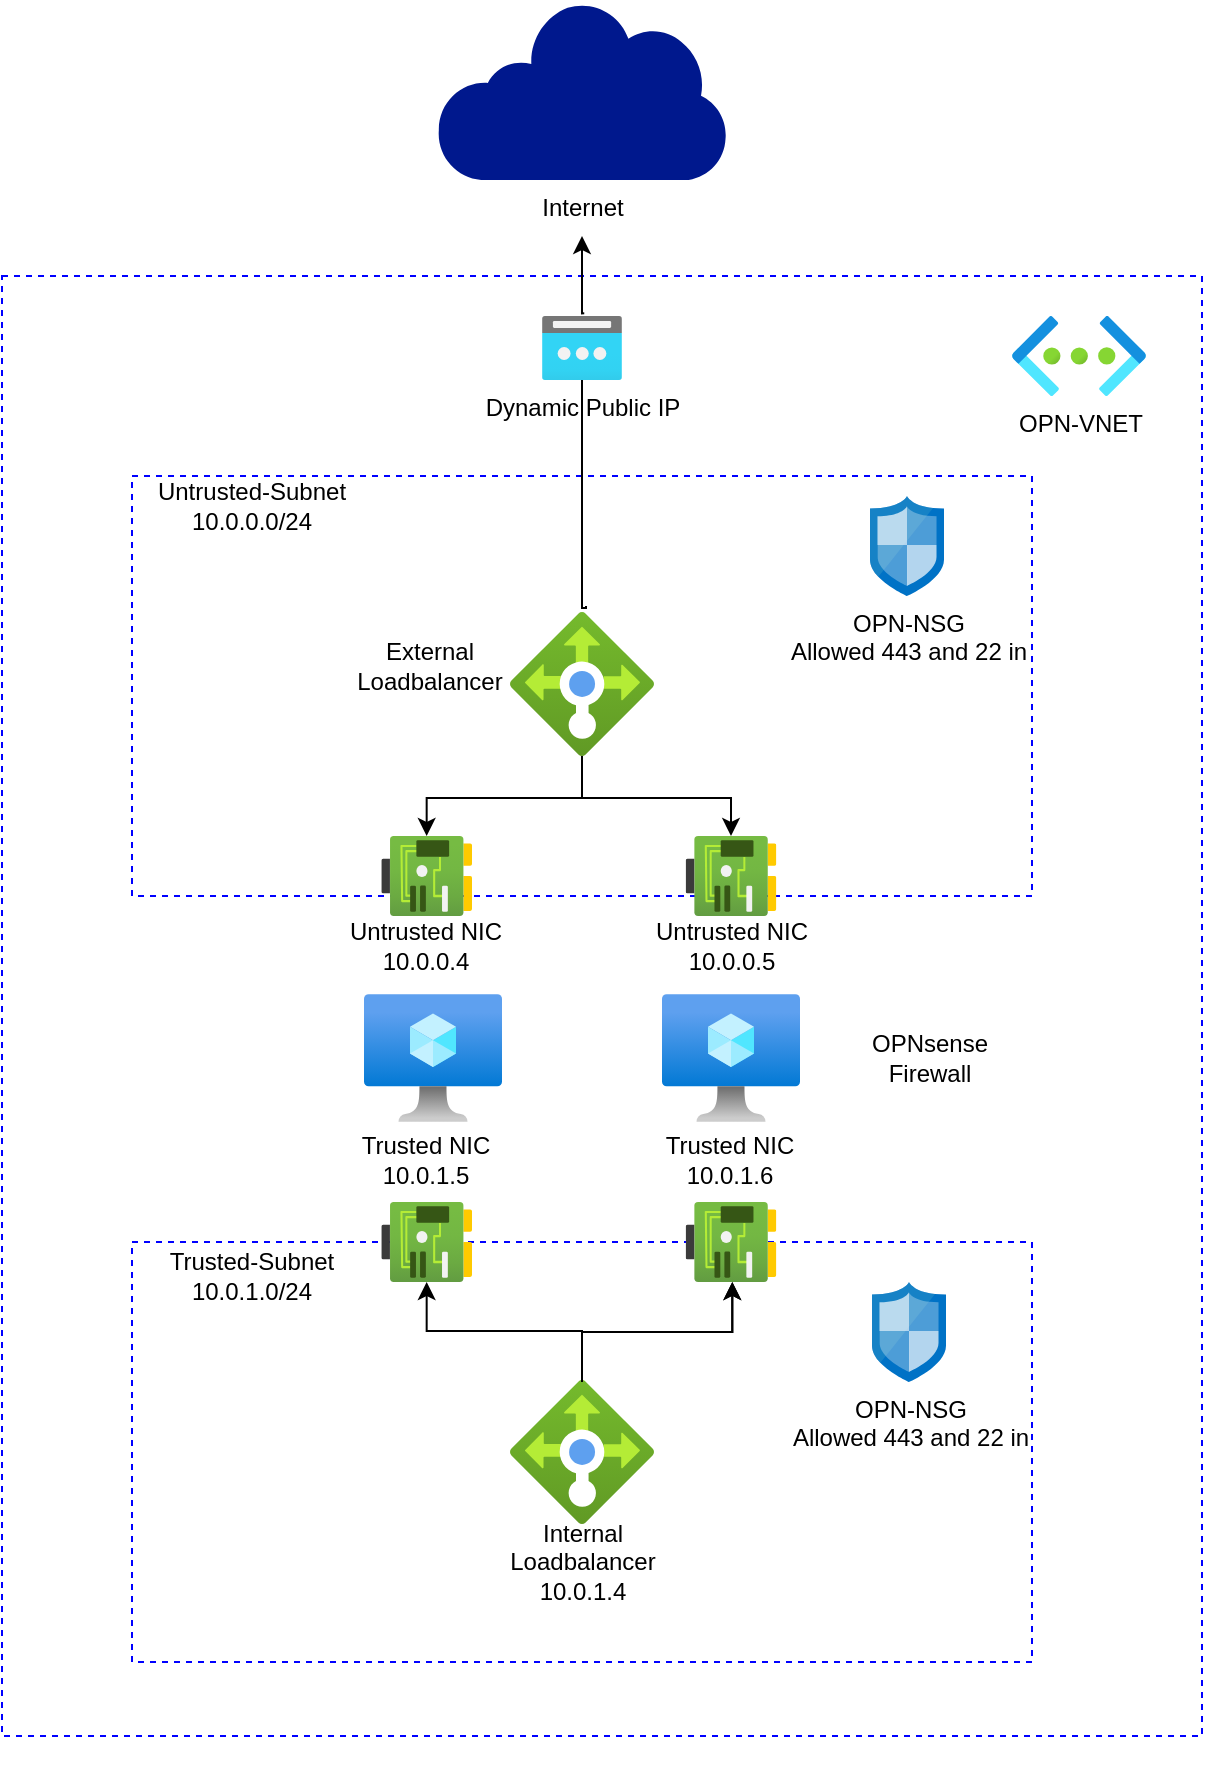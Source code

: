 <mxfile version="15.4.0" type="device"><diagram id="aLufnDo3XNvZ-Qc6oPrO" name="Page-1"><mxGraphModel dx="1206" dy="1165" grid="1" gridSize="10" guides="1" tooltips="1" connect="1" arrows="1" fold="1" page="1" pageScale="1" pageWidth="850" pageHeight="1100" math="0" shadow="0"><root><mxCell id="0"/><mxCell id="1" parent="0"/><mxCell id="vzLnNO1BL3PmfZYyVq6i-6" value="" style="rounded=0;whiteSpace=wrap;html=1;dashed=1;strokeColor=#0000FF;" parent="1" vertex="1"><mxGeometry x="145" y="230" width="600" height="730" as="geometry"/></mxCell><mxCell id="vzLnNO1BL3PmfZYyVq6i-4" value="asdf" style="rounded=0;whiteSpace=wrap;html=1;strokeColor=#0000FF;dashed=1;" parent="1" vertex="1"><mxGeometry x="210" y="330" width="450" height="210" as="geometry"/></mxCell><mxCell id="vzLnNO1BL3PmfZYyVq6i-5" value="" style="rounded=0;whiteSpace=wrap;html=1;strokeColor=#0000FF;dashed=1;" parent="1" vertex="1"><mxGeometry x="210" y="713" width="450" height="210" as="geometry"/></mxCell><mxCell id="vzLnNO1BL3PmfZYyVq6i-7" value="OPN-VNET" style="aspect=fixed;html=1;points=[];align=center;image;fontSize=12;image=img/lib/azure2/networking/Virtual_Networks.svg;dashed=1;strokeColor=#0000FF;" parent="1" vertex="1"><mxGeometry x="650" y="250" width="67" height="40" as="geometry"/></mxCell><mxCell id="vzLnNO1BL3PmfZYyVq6i-8" value="" style="aspect=fixed;html=1;points=[];align=center;image;fontSize=12;image=img/lib/azure2/networking/Load_Balancers.svg;dashed=1;strokeColor=#0000FF;" parent="1" vertex="1"><mxGeometry x="399" y="398" width="72" height="72" as="geometry"/></mxCell><mxCell id="vzLnNO1BL3PmfZYyVq6i-9" value="" style="aspect=fixed;html=1;points=[];align=center;image;fontSize=12;image=img/lib/azure2/networking/Load_Balancers.svg;dashed=1;strokeColor=#0000FF;" parent="1" vertex="1"><mxGeometry x="399" y="782" width="72" height="72" as="geometry"/></mxCell><mxCell id="vzLnNO1BL3PmfZYyVq6i-10" value="OPN-NSG&lt;br&gt;Allowed 443 and 22 in" style="sketch=0;aspect=fixed;html=1;points=[];align=center;image;fontSize=12;image=img/lib/mscae/Network_Security_Groups_Classic.svg;dashed=1;strokeColor=#0000FF;" parent="1" vertex="1"><mxGeometry x="580" y="733" width="37" height="50" as="geometry"/></mxCell><mxCell id="vzLnNO1BL3PmfZYyVq6i-11" value="OPN-NSG&lt;br&gt;Allowed 443 and 22 in" style="sketch=0;aspect=fixed;html=1;points=[];align=center;image;fontSize=12;image=img/lib/mscae/Network_Security_Groups_Classic.svg;dashed=1;strokeColor=#0000FF;" parent="1" vertex="1"><mxGeometry x="579" y="340" width="37" height="50" as="geometry"/></mxCell><mxCell id="vzLnNO1BL3PmfZYyVq6i-12" value="Untrusted-Subnet&lt;br&gt;10.0.0.0/24" style="text;html=1;strokeColor=none;fillColor=none;align=center;verticalAlign=middle;whiteSpace=wrap;rounded=0;dashed=1;" parent="1" vertex="1"><mxGeometry x="220" y="330" width="100" height="30" as="geometry"/></mxCell><mxCell id="vzLnNO1BL3PmfZYyVq6i-13" value="Trusted-Subnet&lt;br&gt;10.0.1.0/24" style="text;html=1;strokeColor=none;fillColor=none;align=center;verticalAlign=middle;whiteSpace=wrap;rounded=0;dashed=1;" parent="1" vertex="1"><mxGeometry x="220" y="715" width="100" height="30" as="geometry"/></mxCell><mxCell id="vzLnNO1BL3PmfZYyVq6i-14" value="" style="aspect=fixed;html=1;points=[];align=center;image;fontSize=12;image=img/lib/azure2/compute/Virtual_Machine.svg;dashed=1;strokeColor=#0000FF;" parent="1" vertex="1"><mxGeometry x="326" y="589" width="69" height="64" as="geometry"/></mxCell><mxCell id="vzLnNO1BL3PmfZYyVq6i-15" value="" style="aspect=fixed;html=1;points=[];align=center;image;fontSize=12;image=img/lib/azure2/compute/Virtual_Machine.svg;dashed=1;strokeColor=#0000FF;" parent="1" vertex="1"><mxGeometry x="475" y="589" width="69" height="64" as="geometry"/></mxCell><mxCell id="vzLnNO1BL3PmfZYyVq6i-18" value="OPNsense Firewall" style="text;html=1;strokeColor=none;fillColor=none;align=center;verticalAlign=middle;whiteSpace=wrap;rounded=0;dashed=1;" parent="1" vertex="1"><mxGeometry x="558.5" y="606" width="100" height="30" as="geometry"/></mxCell><mxCell id="vzLnNO1BL3PmfZYyVq6i-20" value="" style="aspect=fixed;html=1;points=[];align=center;image;fontSize=12;image=img/lib/azure2/networking/Network_Interfaces.svg;dashed=1;strokeColor=#0000FF;" parent="1" vertex="1"><mxGeometry x="486.84" y="693" width="45.33" height="40" as="geometry"/></mxCell><mxCell id="vzLnNO1BL3PmfZYyVq6i-21" value="" style="aspect=fixed;html=1;points=[];align=center;image;fontSize=12;image=img/lib/azure2/networking/Network_Interfaces.svg;dashed=1;strokeColor=#0000FF;" parent="1" vertex="1"><mxGeometry x="486.84" y="510" width="45.33" height="40" as="geometry"/></mxCell><mxCell id="vzLnNO1BL3PmfZYyVq6i-22" value="" style="aspect=fixed;html=1;points=[];align=center;image;fontSize=12;image=img/lib/azure2/networking/Network_Interfaces.svg;dashed=1;strokeColor=#0000FF;" parent="1" vertex="1"><mxGeometry x="334.67" y="510" width="45.33" height="40" as="geometry"/></mxCell><mxCell id="vzLnNO1BL3PmfZYyVq6i-24" value="" style="aspect=fixed;html=1;points=[];align=center;image;fontSize=12;image=img/lib/azure2/networking/Network_Interfaces.svg;dashed=1;strokeColor=#0000FF;" parent="1" vertex="1"><mxGeometry x="334.67" y="693" width="45.33" height="40" as="geometry"/></mxCell><mxCell id="vzLnNO1BL3PmfZYyVq6i-26" value="Internet" style="sketch=0;aspect=fixed;pointerEvents=1;shadow=0;dashed=0;html=1;strokeColor=none;labelPosition=center;verticalLabelPosition=bottom;verticalAlign=top;align=center;fillColor=#00188D;shape=mxgraph.mscae.enterprise.internet" parent="1" vertex="1"><mxGeometry x="362.42" y="92" width="145.16" height="90" as="geometry"/></mxCell><mxCell id="vzLnNO1BL3PmfZYyVq6i-31" value="" style="edgeStyle=segmentEdgeStyle;endArrow=classic;html=1;rounded=0;exitX=0.528;exitY=-0.042;exitDx=0;exitDy=0;exitPerimeter=0;startArrow=none;" parent="1" source="Wb_8k_vY80aCxlDzlFhK-1" edge="1"><mxGeometry width="50" height="50" relative="1" as="geometry"><mxPoint x="444.5" y="350" as="sourcePoint"/><mxPoint x="435" y="210" as="targetPoint"/><Array as="points"/></mxGeometry></mxCell><mxCell id="vzLnNO1BL3PmfZYyVq6i-32" value="" style="edgeStyle=elbowEdgeStyle;elbow=vertical;endArrow=classic;html=1;rounded=0;" parent="1" target="vzLnNO1BL3PmfZYyVq6i-21" edge="1"><mxGeometry width="50" height="50" relative="1" as="geometry"><mxPoint x="435" y="470" as="sourcePoint"/><mxPoint x="610" y="410" as="targetPoint"/><Array as="points"><mxPoint x="445" y="491"/></Array></mxGeometry></mxCell><mxCell id="vzLnNO1BL3PmfZYyVq6i-33" value="" style="edgeStyle=elbowEdgeStyle;elbow=vertical;endArrow=classic;html=1;rounded=0;exitX=0.5;exitY=1.028;exitDx=0;exitDy=0;exitPerimeter=0;" parent="1" source="vzLnNO1BL3PmfZYyVq6i-8" target="vzLnNO1BL3PmfZYyVq6i-22" edge="1"><mxGeometry width="50" height="50" relative="1" as="geometry"><mxPoint x="455" y="481" as="sourcePoint"/><mxPoint x="529.505" y="520" as="targetPoint"/></mxGeometry></mxCell><mxCell id="vzLnNO1BL3PmfZYyVq6i-34" value="" style="edgeStyle=elbowEdgeStyle;elbow=vertical;endArrow=classic;html=1;rounded=0;entryX=0.667;entryY=0.095;entryDx=0;entryDy=0;entryPerimeter=0;exitX=0.5;exitY=0.014;exitDx=0;exitDy=0;exitPerimeter=0;" parent="1" source="vzLnNO1BL3PmfZYyVq6i-9" target="vzLnNO1BL3PmfZYyVq6i-5" edge="1"><mxGeometry width="50" height="50" relative="1" as="geometry"><mxPoint x="270" y="843" as="sourcePoint"/><mxPoint x="320" y="793" as="targetPoint"/></mxGeometry></mxCell><mxCell id="vzLnNO1BL3PmfZYyVq6i-35" value="" style="edgeStyle=elbowEdgeStyle;elbow=vertical;endArrow=classic;html=1;rounded=0;entryX=0.667;entryY=0.095;entryDx=0;entryDy=0;entryPerimeter=0;exitX=0.5;exitY=0.014;exitDx=0;exitDy=0;exitPerimeter=0;" parent="1" source="vzLnNO1BL3PmfZYyVq6i-9" target="vzLnNO1BL3PmfZYyVq6i-5" edge="1"><mxGeometry width="50" height="50" relative="1" as="geometry"><mxPoint x="435" y="783.008" as="sourcePoint"/><mxPoint x="510.15" y="732.95" as="targetPoint"/><Array as="points"><mxPoint x="380" y="758"/></Array></mxGeometry></mxCell><mxCell id="vzLnNO1BL3PmfZYyVq6i-38" value="" style="edgeStyle=elbowEdgeStyle;elbow=vertical;endArrow=classic;html=1;rounded=0;" parent="1" source="vzLnNO1BL3PmfZYyVq6i-9" target="vzLnNO1BL3PmfZYyVq6i-24" edge="1"><mxGeometry width="50" height="50" relative="1" as="geometry"><mxPoint x="270" y="853" as="sourcePoint"/><mxPoint x="320" y="803" as="targetPoint"/></mxGeometry></mxCell><mxCell id="vzLnNO1BL3PmfZYyVq6i-39" value="Untrusted NIC&lt;br&gt;10.0.0.4" style="text;html=1;strokeColor=none;fillColor=none;align=center;verticalAlign=middle;whiteSpace=wrap;rounded=0;dashed=1;" parent="1" vertex="1"><mxGeometry x="307.34" y="550" width="100" height="30" as="geometry"/></mxCell><mxCell id="vzLnNO1BL3PmfZYyVq6i-40" value="Untrusted NIC&lt;br&gt;10.0.0.5" style="text;html=1;strokeColor=none;fillColor=none;align=center;verticalAlign=middle;whiteSpace=wrap;rounded=0;dashed=1;" parent="1" vertex="1"><mxGeometry x="459.5" y="550" width="100" height="30" as="geometry"/></mxCell><mxCell id="vzLnNO1BL3PmfZYyVq6i-41" value="Trusted NIC&lt;br&gt;10.0.1.5" style="text;html=1;strokeColor=none;fillColor=none;align=center;verticalAlign=middle;whiteSpace=wrap;rounded=0;dashed=1;" parent="1" vertex="1"><mxGeometry x="307.34" y="657" width="100" height="30" as="geometry"/></mxCell><mxCell id="vzLnNO1BL3PmfZYyVq6i-42" value="Trusted NIC&lt;br&gt;10.0.1.6" style="text;html=1;strokeColor=none;fillColor=none;align=center;verticalAlign=middle;whiteSpace=wrap;rounded=0;dashed=1;" parent="1" vertex="1"><mxGeometry x="458.5" y="657" width="100" height="30" as="geometry"/></mxCell><mxCell id="vzLnNO1BL3PmfZYyVq6i-43" value="Internal Loadbalancer&lt;br&gt;10.0.1.4" style="text;html=1;strokeColor=none;fillColor=none;align=center;verticalAlign=middle;whiteSpace=wrap;rounded=0;dashed=1;" parent="1" vertex="1"><mxGeometry x="382.5" y="858" width="105" height="30" as="geometry"/></mxCell><mxCell id="vzLnNO1BL3PmfZYyVq6i-44" style="edgeStyle=orthogonalEdgeStyle;rounded=0;orthogonalLoop=1;jettySize=auto;html=1;exitX=0.5;exitY=1;exitDx=0;exitDy=0;" parent="1" edge="1"><mxGeometry relative="1" as="geometry"><mxPoint x="445" y="970" as="sourcePoint"/><mxPoint x="445" y="970" as="targetPoint"/></mxGeometry></mxCell><mxCell id="giptXcNH6mlszzgMdltq-1" value="External Loadbalancer" style="text;html=1;strokeColor=none;fillColor=none;align=center;verticalAlign=middle;whiteSpace=wrap;rounded=0;dashed=1;" parent="1" vertex="1"><mxGeometry x="299.34" y="410" width="120" height="30" as="geometry"/></mxCell><mxCell id="Wb_8k_vY80aCxlDzlFhK-1" value="Dynamic Public IP" style="aspect=fixed;html=1;points=[];align=center;image;fontSize=12;image=img/lib/azure2/networking/Public_IP_Addresses.svg;" vertex="1" parent="1"><mxGeometry x="415" y="250" width="40" height="32" as="geometry"/></mxCell><mxCell id="Wb_8k_vY80aCxlDzlFhK-2" value="" style="edgeStyle=segmentEdgeStyle;endArrow=none;html=1;rounded=0;exitX=0.528;exitY=-0.042;exitDx=0;exitDy=0;exitPerimeter=0;" edge="1" parent="1" source="vzLnNO1BL3PmfZYyVq6i-8" target="Wb_8k_vY80aCxlDzlFhK-1"><mxGeometry width="50" height="50" relative="1" as="geometry"><mxPoint x="437.016" y="394.976" as="sourcePoint"/><mxPoint x="435" y="210" as="targetPoint"/><Array as="points"><mxPoint x="435" y="396"/></Array></mxGeometry></mxCell></root></mxGraphModel></diagram></mxfile>